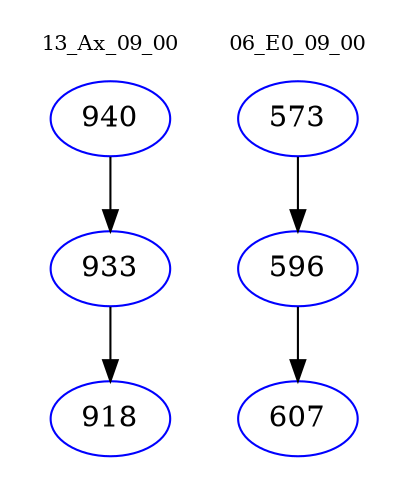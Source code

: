 digraph{
subgraph cluster_0 {
color = white
label = "13_Ax_09_00";
fontsize=10;
T0_940 [label="940", color="blue"]
T0_940 -> T0_933 [color="black"]
T0_933 [label="933", color="blue"]
T0_933 -> T0_918 [color="black"]
T0_918 [label="918", color="blue"]
}
subgraph cluster_1 {
color = white
label = "06_E0_09_00";
fontsize=10;
T1_573 [label="573", color="blue"]
T1_573 -> T1_596 [color="black"]
T1_596 [label="596", color="blue"]
T1_596 -> T1_607 [color="black"]
T1_607 [label="607", color="blue"]
}
}
